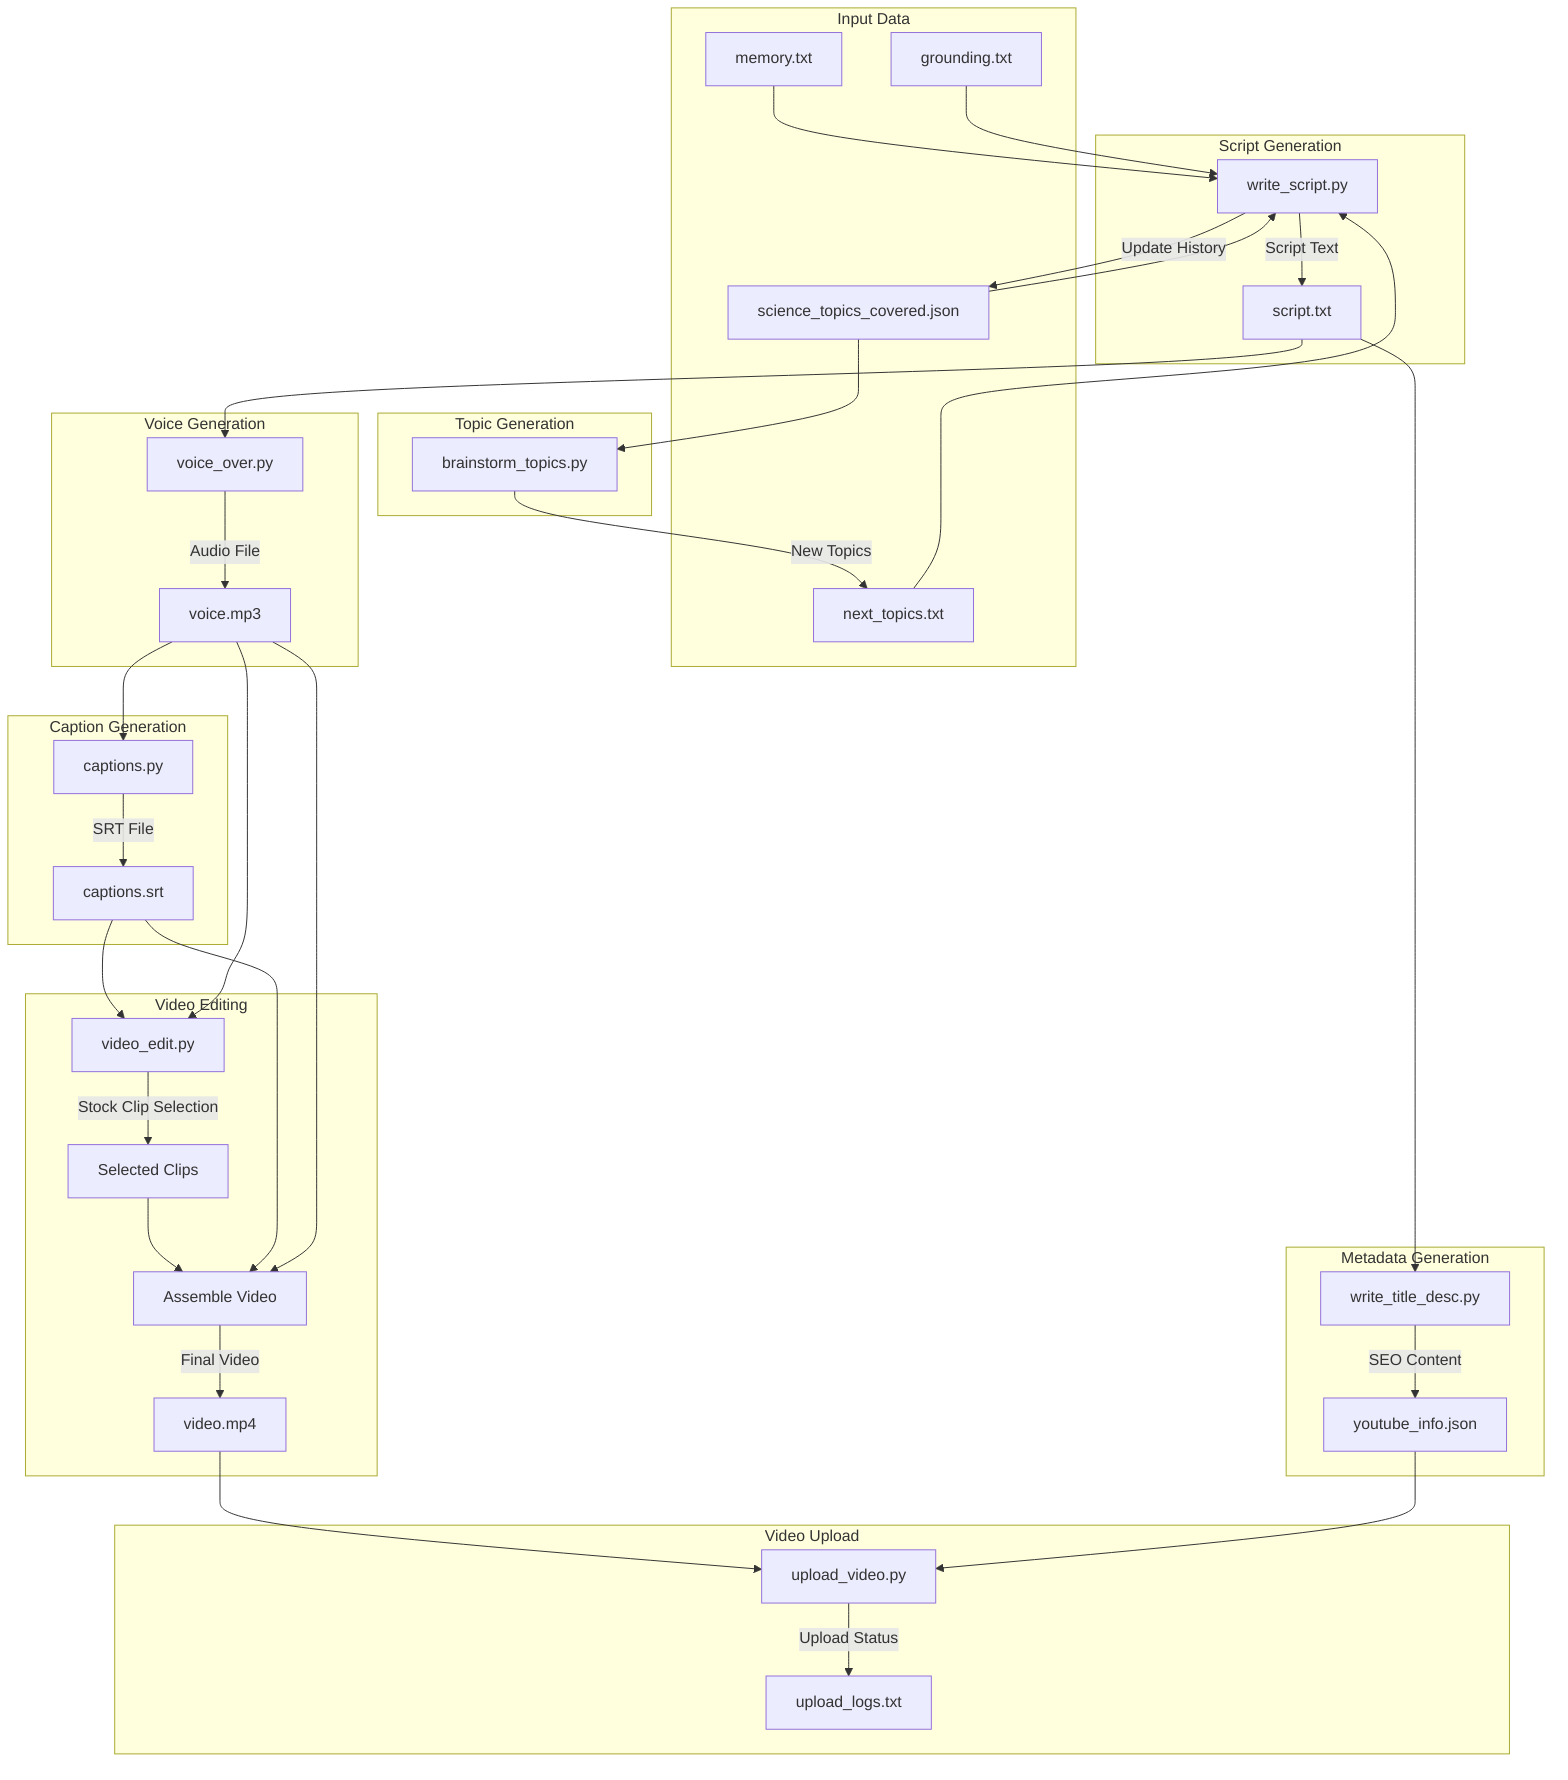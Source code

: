flowchart TD
    subgraph "Input Data"
        I1[memory.txt]
        I2[grounding.txt]
        I3[next_topics.txt]
        I4[science_topics_covered.json]
    end
    
    subgraph "Script Generation"
        SG1[write_script.py]
        I1 & I2 & I3 & I4 --> SG1
        SG1 -->|Script Text| SO1[script.txt]
        SG1 -->|Update History| I4
    end
    
    subgraph "Voice Generation"
        VO1[voice_over.py]
        SO1 --> VO1
        VO1 -->|Audio File| VO2[voice.mp3]
    end
    
    subgraph "Caption Generation"
        CG1[captions.py]
        VO2 --> CG1
        CG1 -->|SRT File| CG2[captions.srt]
    end
    
    subgraph "Video Editing"
        VE1[video_edit.py]
        CG2 & VO2 --> VE1
        VE1 -->|Stock Clip Selection| VE2[Selected Clips]
        VE2 & CG2 & VO2 --> VE3[Assemble Video]
        VE3 -->|Final Video| VE4[video.mp4]
    end
    
    subgraph "Metadata Generation"
        MG1[write_title_desc.py]
        SO1 --> MG1
        MG1 -->|SEO Content| MG2[youtube_info.json]
    end
    
    subgraph "Video Upload"
        UP1[upload_video.py]
        VE4 & MG2 --> UP1
        UP1 -->|Upload Status| UP2[upload_logs.txt]
    end
    
    subgraph "Topic Generation"
        TG1[brainstorm_topics.py]
        I4 --> TG1
        TG1 -->|New Topics| I3
    end